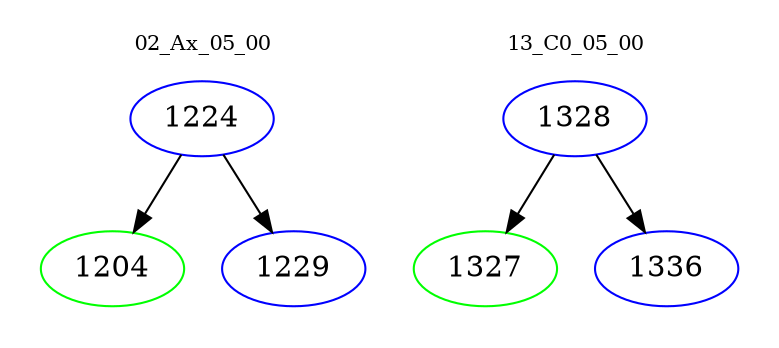 digraph{
subgraph cluster_0 {
color = white
label = "02_Ax_05_00";
fontsize=10;
T0_1224 [label="1224", color="blue"]
T0_1224 -> T0_1204 [color="black"]
T0_1204 [label="1204", color="green"]
T0_1224 -> T0_1229 [color="black"]
T0_1229 [label="1229", color="blue"]
}
subgraph cluster_1 {
color = white
label = "13_C0_05_00";
fontsize=10;
T1_1328 [label="1328", color="blue"]
T1_1328 -> T1_1327 [color="black"]
T1_1327 [label="1327", color="green"]
T1_1328 -> T1_1336 [color="black"]
T1_1336 [label="1336", color="blue"]
}
}
